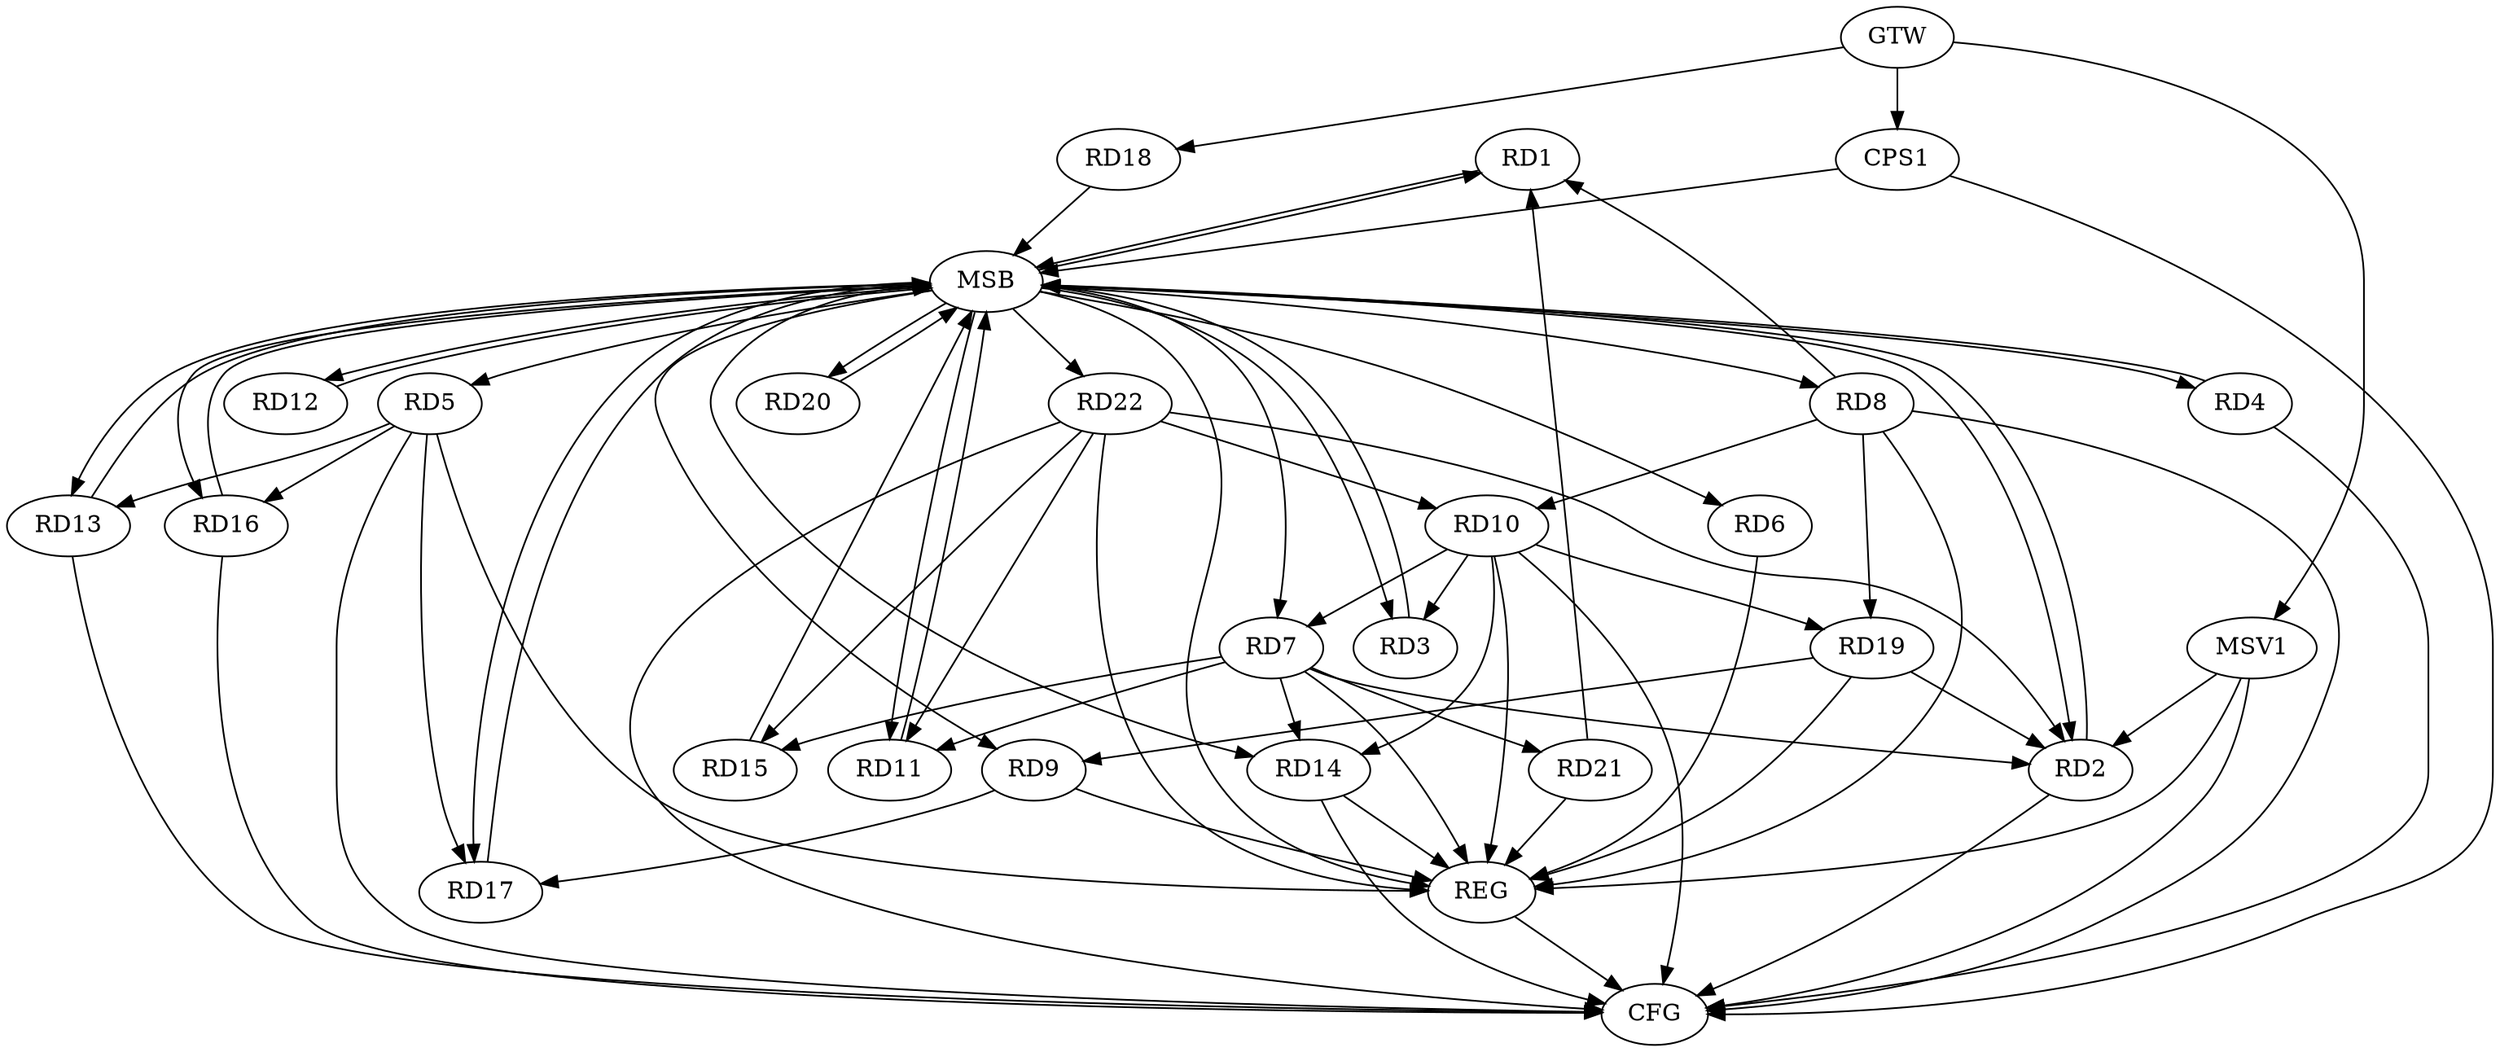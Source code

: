 strict digraph G {
  RD1 [ label="RD1" ];
  RD2 [ label="RD2" ];
  RD3 [ label="RD3" ];
  RD4 [ label="RD4" ];
  RD5 [ label="RD5" ];
  RD6 [ label="RD6" ];
  RD7 [ label="RD7" ];
  RD8 [ label="RD8" ];
  RD9 [ label="RD9" ];
  RD10 [ label="RD10" ];
  RD11 [ label="RD11" ];
  RD12 [ label="RD12" ];
  RD13 [ label="RD13" ];
  RD14 [ label="RD14" ];
  RD15 [ label="RD15" ];
  RD16 [ label="RD16" ];
  RD17 [ label="RD17" ];
  RD18 [ label="RD18" ];
  RD19 [ label="RD19" ];
  RD20 [ label="RD20" ];
  RD21 [ label="RD21" ];
  RD22 [ label="RD22" ];
  CPS1 [ label="CPS1" ];
  GTW [ label="GTW" ];
  REG [ label="REG" ];
  MSB [ label="MSB" ];
  CFG [ label="CFG" ];
  MSV1 [ label="MSV1" ];
  RD8 -> RD1;
  RD21 -> RD1;
  RD7 -> RD2;
  RD19 -> RD2;
  RD22 -> RD2;
  RD10 -> RD3;
  RD5 -> RD13;
  RD5 -> RD16;
  RD5 -> RD17;
  RD10 -> RD7;
  RD7 -> RD11;
  RD7 -> RD14;
  RD7 -> RD15;
  RD7 -> RD21;
  RD8 -> RD10;
  RD8 -> RD19;
  RD9 -> RD17;
  RD19 -> RD9;
  RD10 -> RD14;
  RD10 -> RD19;
  RD22 -> RD10;
  RD22 -> RD11;
  RD22 -> RD15;
  GTW -> RD18;
  GTW -> CPS1;
  RD5 -> REG;
  RD6 -> REG;
  RD7 -> REG;
  RD8 -> REG;
  RD9 -> REG;
  RD10 -> REG;
  RD14 -> REG;
  RD19 -> REG;
  RD21 -> REG;
  RD22 -> REG;
  RD1 -> MSB;
  MSB -> RD14;
  MSB -> RD20;
  MSB -> REG;
  RD2 -> MSB;
  MSB -> RD9;
  MSB -> RD11;
  MSB -> RD12;
  RD3 -> MSB;
  MSB -> RD1;
  MSB -> RD4;
  RD4 -> MSB;
  MSB -> RD5;
  MSB -> RD13;
  RD11 -> MSB;
  MSB -> RD2;
  RD12 -> MSB;
  RD13 -> MSB;
  RD15 -> MSB;
  RD16 -> MSB;
  RD17 -> MSB;
  RD18 -> MSB;
  MSB -> RD3;
  MSB -> RD8;
  RD20 -> MSB;
  MSB -> RD7;
  MSB -> RD16;
  MSB -> RD22;
  CPS1 -> MSB;
  MSB -> RD6;
  MSB -> RD17;
  RD14 -> CFG;
  RD13 -> CFG;
  RD16 -> CFG;
  RD4 -> CFG;
  RD22 -> CFG;
  RD10 -> CFG;
  RD8 -> CFG;
  CPS1 -> CFG;
  RD2 -> CFG;
  RD5 -> CFG;
  REG -> CFG;
  MSV1 -> RD2;
  GTW -> MSV1;
  MSV1 -> REG;
  MSV1 -> CFG;
}
